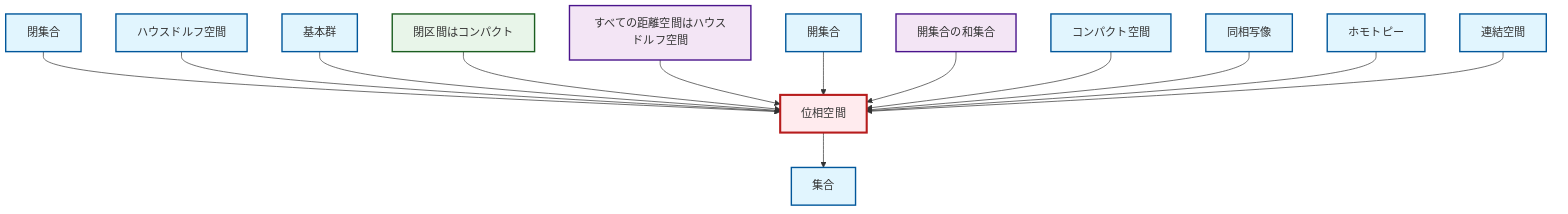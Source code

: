 graph TD
    classDef definition fill:#e1f5fe,stroke:#01579b,stroke-width:2px
    classDef theorem fill:#f3e5f5,stroke:#4a148c,stroke-width:2px
    classDef axiom fill:#fff3e0,stroke:#e65100,stroke-width:2px
    classDef example fill:#e8f5e9,stroke:#1b5e20,stroke-width:2px
    classDef current fill:#ffebee,stroke:#b71c1c,stroke-width:3px
    def-set["集合"]:::definition
    def-open-set["開集合"]:::definition
    def-homeomorphism["同相写像"]:::definition
    def-connected["連結空間"]:::definition
    def-homotopy["ホモトピー"]:::definition
    thm-union-open-sets["開集合の和集合"]:::theorem
    def-closed-set["閉集合"]:::definition
    def-compact["コンパクト空間"]:::definition
    def-fundamental-group["基本群"]:::definition
    def-topological-space["位相空間"]:::definition
    ex-closed-interval-compact["閉区間はコンパクト"]:::example
    def-hausdorff["ハウスドルフ空間"]:::definition
    thm-metric-hausdorff["すべての距離空間はハウスドルフ空間"]:::theorem
    def-closed-set --> def-topological-space
    def-hausdorff --> def-topological-space
    def-fundamental-group --> def-topological-space
    def-topological-space --> def-set
    ex-closed-interval-compact --> def-topological-space
    thm-metric-hausdorff --> def-topological-space
    def-open-set --> def-topological-space
    thm-union-open-sets --> def-topological-space
    def-compact --> def-topological-space
    def-homeomorphism --> def-topological-space
    def-homotopy --> def-topological-space
    def-connected --> def-topological-space
    class def-topological-space current